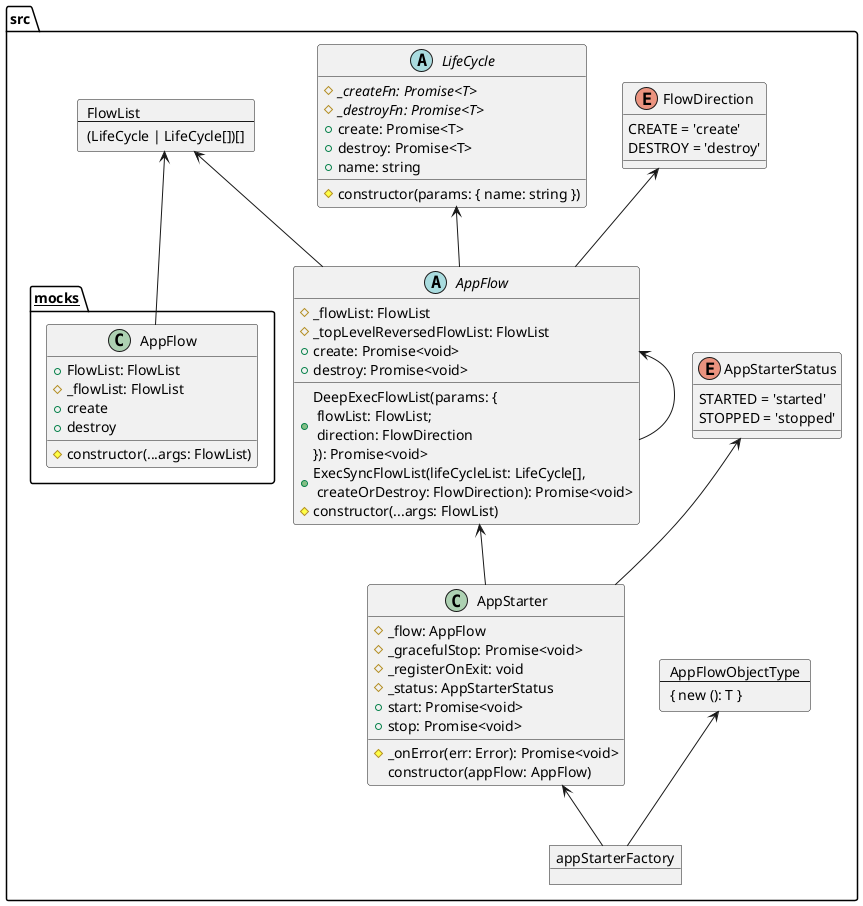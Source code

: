 @startuml
    folder "src" as src_b874d07 {
      card flow_list_d6caefff [
        FlowList
        ---
        (LifeCycle | LifeCycle[])[]
      ]
      enum "FlowDirection" as flow_direction_d6caefff {
        CREATE = 'create'
        DESTROY = 'destroy'
      }
      abstract "AppFlow" as app_flow_d6caefff {
        + DeepExecFlowList(params: {\n flowList: FlowList;\n direction: FlowDirection \n}): Promise<void>
        + ExecSyncFlowList(lifeCycleList: LifeCycle[],\n createOrDestroy: FlowDirection): Promise<void>
        # _flowList: FlowList
        # _topLevelReversedFlowList: FlowList
        # constructor(...args: FlowList)
        + create: Promise<void>
        + destroy: Promise<void>
      }
      enum "AppStarterStatus" as app_starter_status_e965a85a {
        STARTED = 'started'
        STOPPED = 'stopped'
      }
      card app_flow_object_type_e965a85a [
        AppFlowObjectType
        ---
        { new (): T }
      ]
      class "AppStarter" as app_starter_e965a85a {
        # _flow: AppFlow
        # _gracefulStop: Promise<void>
        # _onError(err: Error): Promise<void>
        # _registerOnExit: void
        # _status: AppStarterStatus
        constructor(appFlow: AppFlow)
        + start: Promise<void>
        + stop: Promise<void>
      }
      object "appStarterFactory" as app_starter_factory_e965a85a {
      }
      abstract "LifeCycle" as life_cycle_2ee6f65a {
        # {abstract} _createFn: Promise<T>
        # {abstract} _destroyFn: Promise<T>
        # constructor(params: { name: string })
        + create: Promise<T>
        + destroy: Promise<T>
        + name: string
      }
      folder "__mocks__" as mocks_c1f08231 {
        class "AppFlow" as app_flow_10177909 {
          + FlowList: FlowList
          # _flowList: FlowList
          # constructor(...args: FlowList)
          + create
          + destroy
        }
      }
    }
  app_flow_10177909 -up-> flow_list_d6caefff
  app_flow_d6caefff -up-> life_cycle_2ee6f65a
  app_flow_d6caefff -up-> flow_list_d6caefff
  app_flow_d6caefff -up-> flow_direction_d6caefff
  app_flow_d6caefff -up-> app_flow_d6caefff
  app_starter_e965a85a -up-> app_flow_d6caefff
  app_starter_e965a85a -up-> app_starter_status_e965a85a
  app_starter_factory_e965a85a -up-> app_flow_object_type_e965a85a
  app_starter_factory_e965a85a -up-> app_starter_e965a85a
@enduml